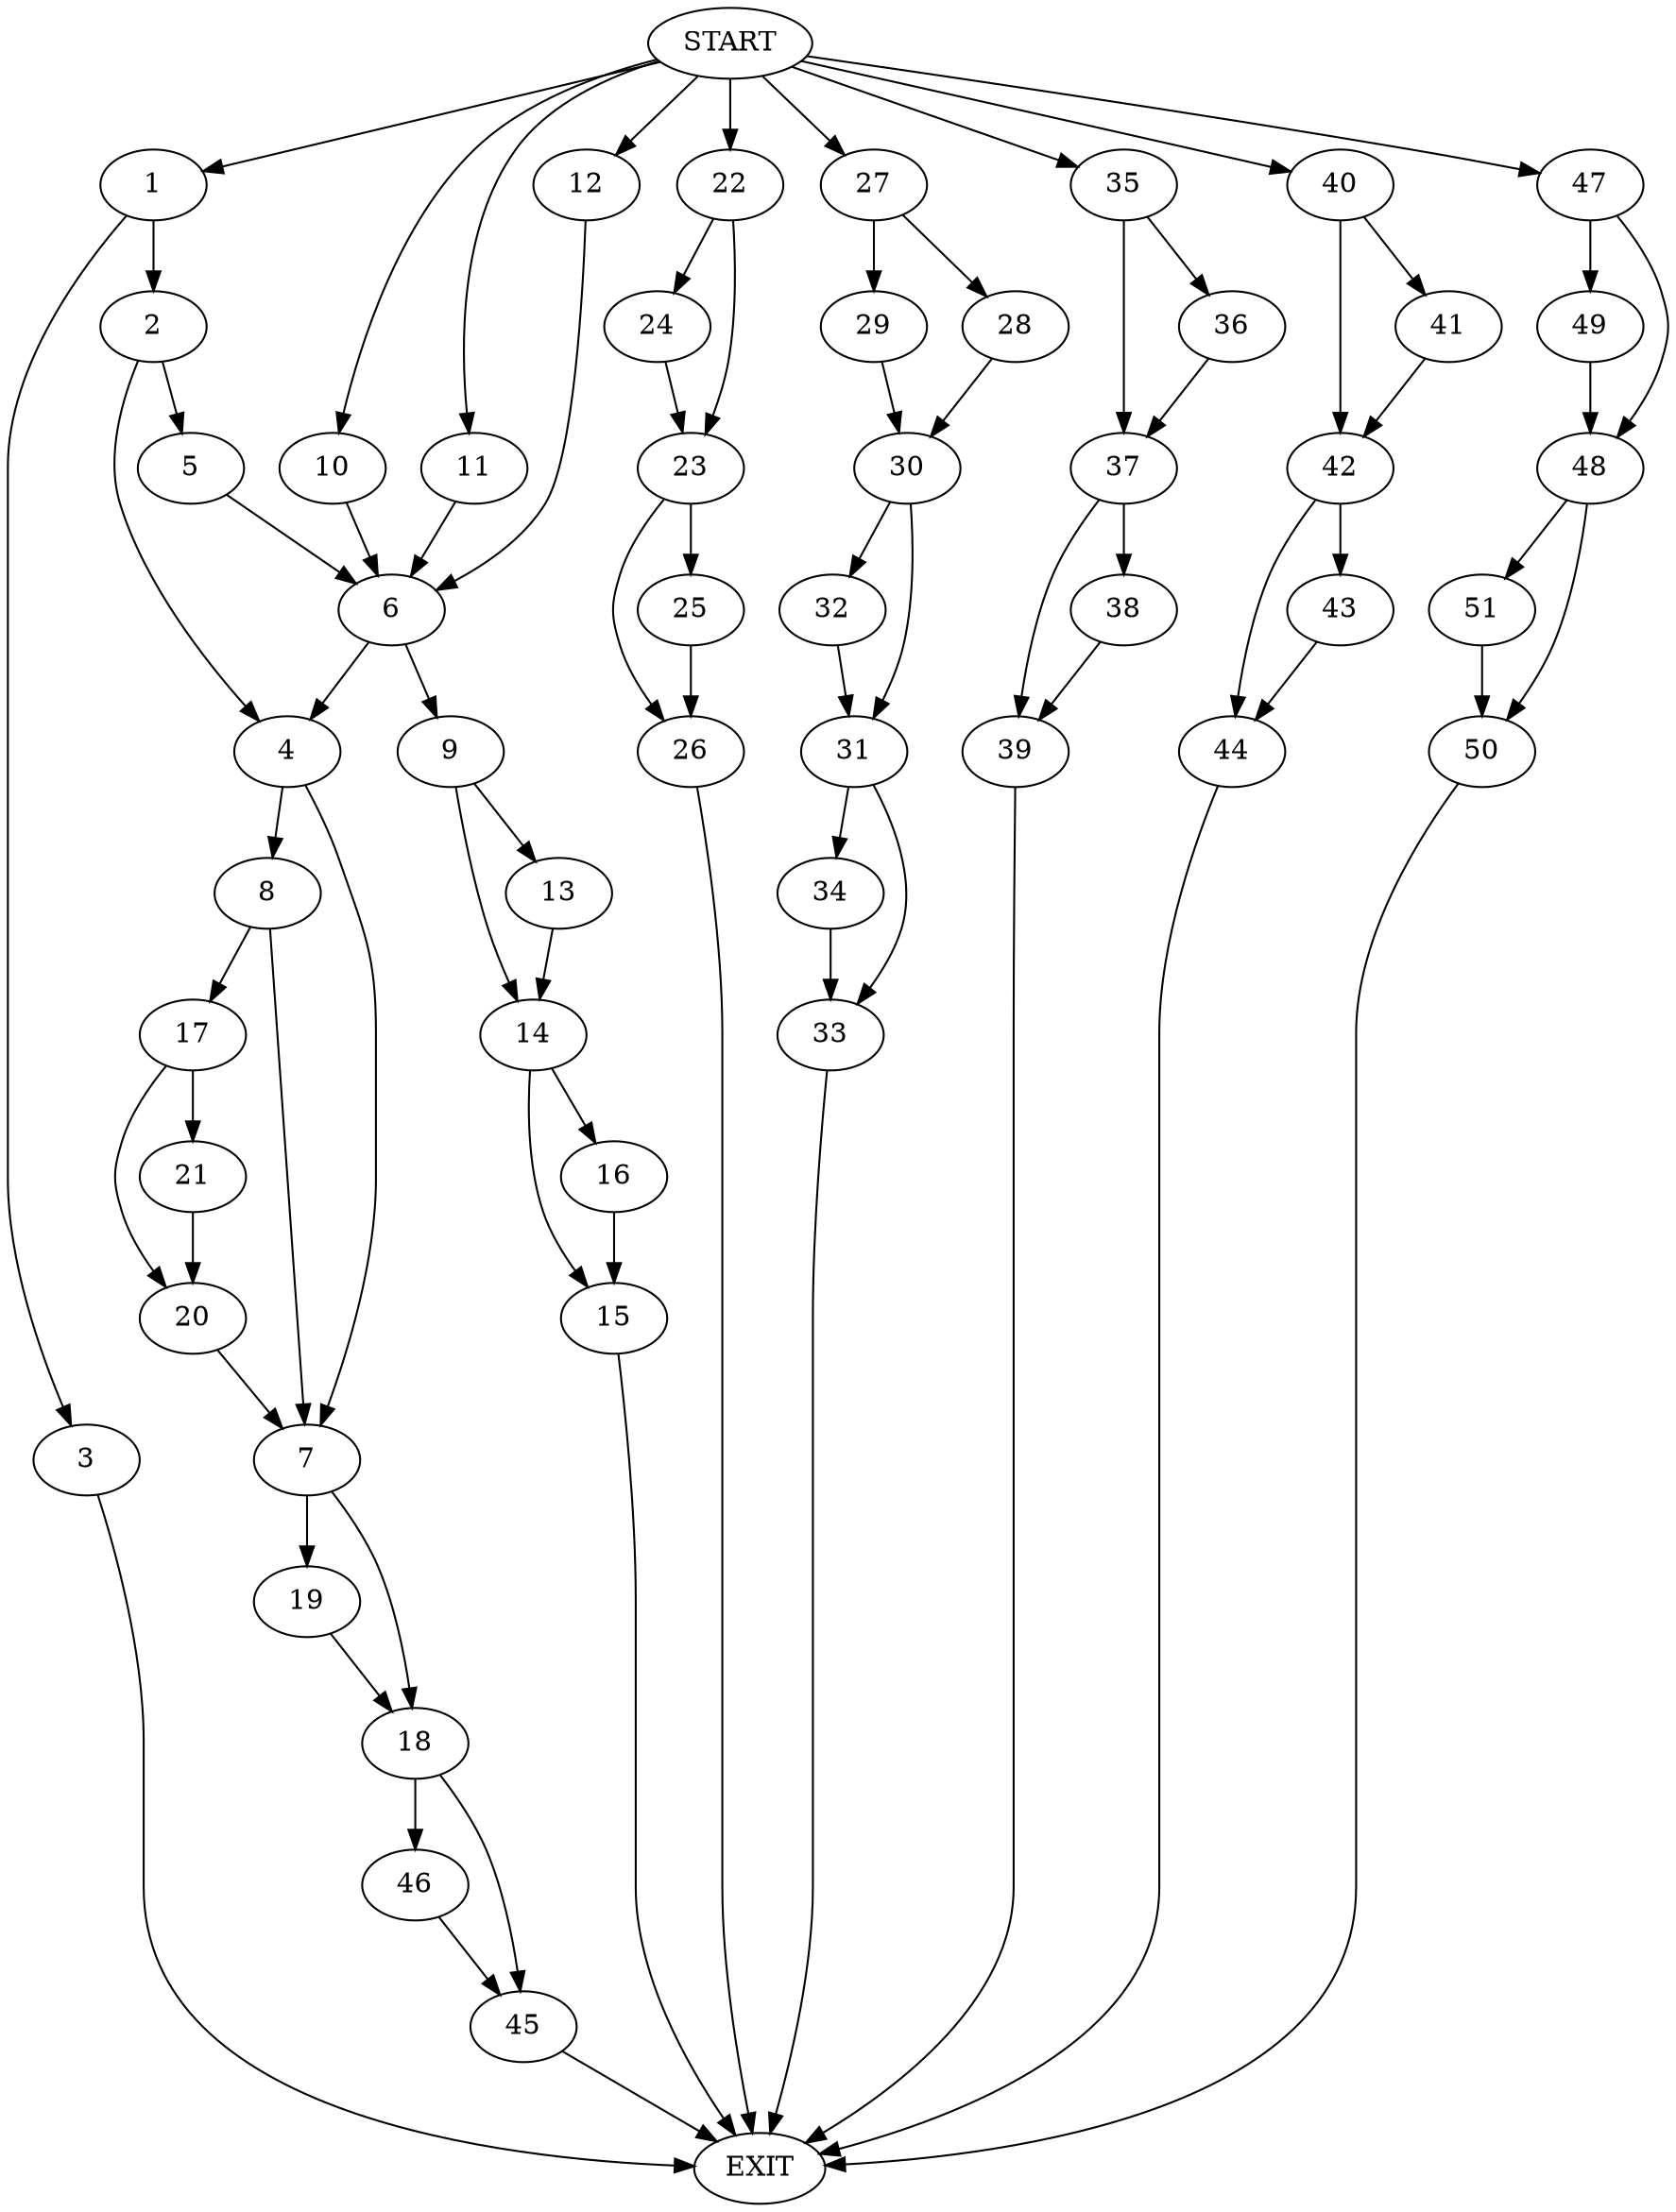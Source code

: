digraph {
0 [label="START"]
52 [label="EXIT"]
0 -> 1
1 -> 2
1 -> 3
3 -> 52
2 -> 4
2 -> 5
5 -> 6
4 -> 7
4 -> 8
6 -> 4
6 -> 9
0 -> 10
10 -> 6
0 -> 11
11 -> 6
0 -> 12
12 -> 6
9 -> 13
9 -> 14
13 -> 14
14 -> 15
14 -> 16
16 -> 15
15 -> 52
8 -> 7
8 -> 17
7 -> 18
7 -> 19
17 -> 20
17 -> 21
20 -> 7
21 -> 20
0 -> 22
22 -> 23
22 -> 24
23 -> 25
23 -> 26
24 -> 23
26 -> 52
25 -> 26
0 -> 27
27 -> 28
27 -> 29
29 -> 30
28 -> 30
30 -> 31
30 -> 32
32 -> 31
31 -> 33
31 -> 34
33 -> 52
34 -> 33
0 -> 35
35 -> 36
35 -> 37
37 -> 38
37 -> 39
36 -> 37
38 -> 39
39 -> 52
0 -> 40
40 -> 41
40 -> 42
41 -> 42
42 -> 43
42 -> 44
43 -> 44
44 -> 52
18 -> 45
18 -> 46
19 -> 18
46 -> 45
45 -> 52
0 -> 47
47 -> 48
47 -> 49
49 -> 48
48 -> 50
48 -> 51
51 -> 50
50 -> 52
}
